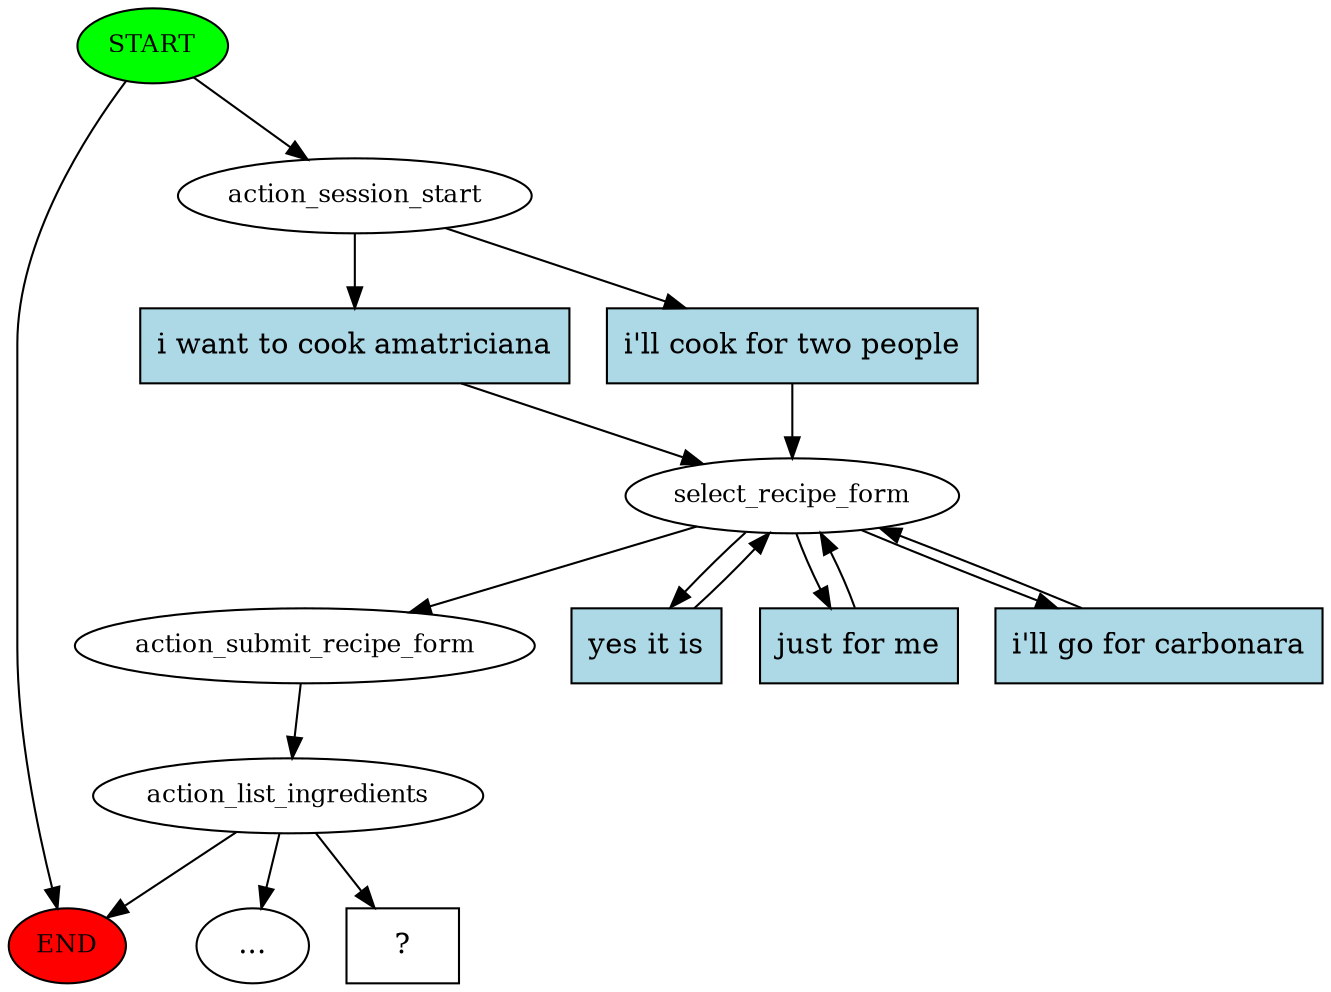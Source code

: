 digraph  {
0 [class="start active", fillcolor=green, fontsize=12, label=START, style=filled];
"-1" [class=end, fillcolor=red, fontsize=12, label=END, style=filled];
1 [class=active, fontsize=12, label=action_session_start];
2 [class=active, fontsize=12, label=select_recipe_form];
4 [class=active, fontsize=12, label=action_submit_recipe_form];
5 [class=active, fontsize=12, label=action_list_ingredients];
"-3" [class=ellipsis, label="..."];
18 [class="intent dashed active", label="  ?  ", shape=rect];
19 [class=intent, fillcolor=lightblue, label="i want to cook amatriciana", shape=rect, style=filled];
20 [class="intent active", fillcolor=lightblue, label="i'll cook for two people", shape=rect, style=filled];
21 [class="intent active", fillcolor=lightblue, label="yes it is", shape=rect, style=filled];
22 [class=intent, fillcolor=lightblue, label="just for me", shape=rect, style=filled];
23 [class="intent active", fillcolor=lightblue, label="i'll go for carbonara", shape=rect, style=filled];
0 -> "-1"  [class="", key=NONE, label=""];
0 -> 1  [class=active, key=NONE, label=""];
1 -> 19  [class="", key=0];
1 -> 20  [class=active, key=0];
2 -> 4  [class=active, key=NONE, label=""];
2 -> 21  [class=active, key=0];
2 -> 22  [class="", key=0];
2 -> 23  [class=active, key=0];
4 -> 5  [class=active, key=NONE, label=""];
5 -> "-3"  [class="", key=NONE, label=""];
5 -> "-1"  [class="", key=NONE, label=""];
5 -> 18  [class=active, key=NONE, label=""];
19 -> 2  [class="", key=0];
20 -> 2  [class=active, key=0];
21 -> 2  [class=active, key=0];
22 -> 2  [class="", key=0];
23 -> 2  [class=active, key=0];
}
